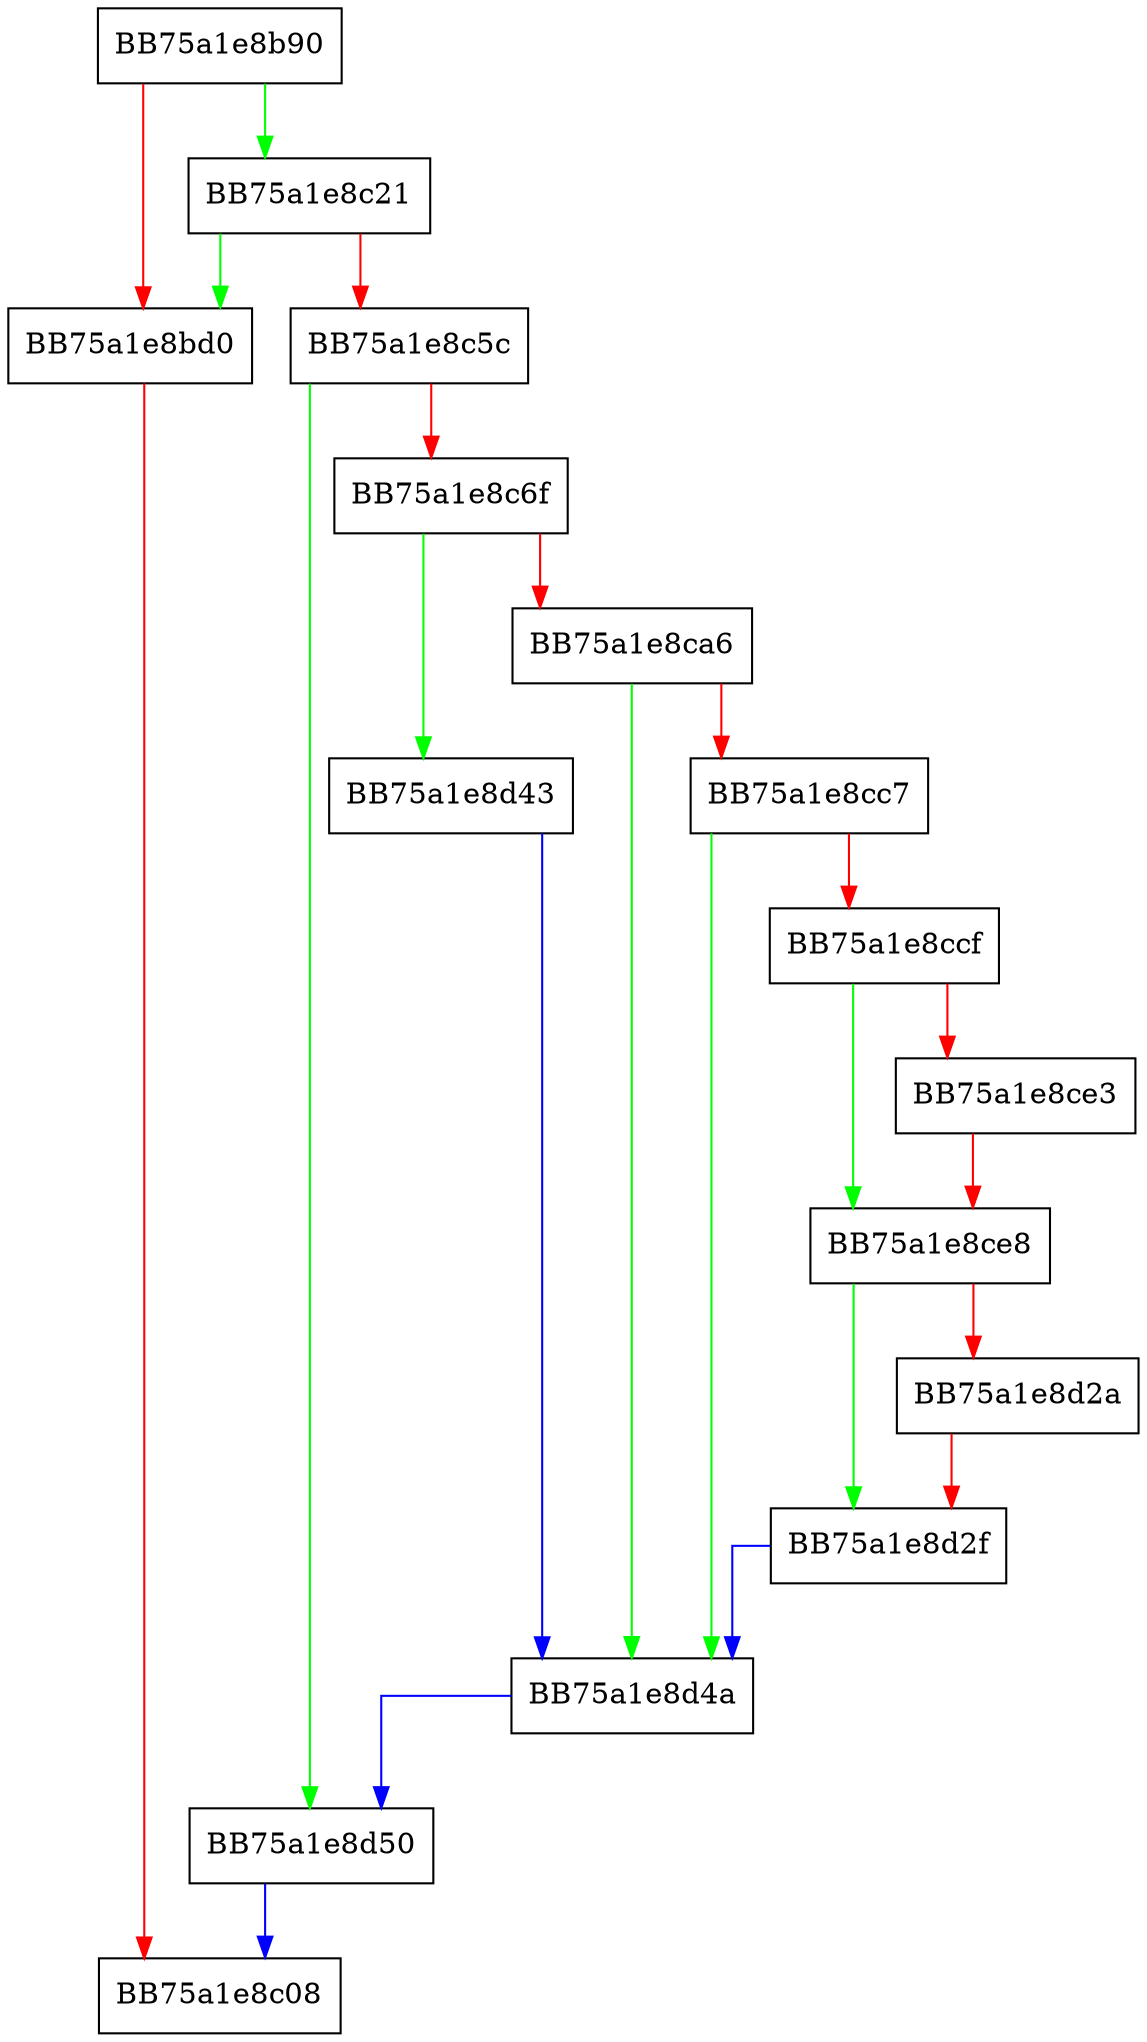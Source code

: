 digraph VMM_wrap_handle_error {
  node [shape="box"];
  graph [splines=ortho];
  BB75a1e8b90 -> BB75a1e8c21 [color="green"];
  BB75a1e8b90 -> BB75a1e8bd0 [color="red"];
  BB75a1e8bd0 -> BB75a1e8c08 [color="red"];
  BB75a1e8c21 -> BB75a1e8bd0 [color="green"];
  BB75a1e8c21 -> BB75a1e8c5c [color="red"];
  BB75a1e8c5c -> BB75a1e8d50 [color="green"];
  BB75a1e8c5c -> BB75a1e8c6f [color="red"];
  BB75a1e8c6f -> BB75a1e8d43 [color="green"];
  BB75a1e8c6f -> BB75a1e8ca6 [color="red"];
  BB75a1e8ca6 -> BB75a1e8d4a [color="green"];
  BB75a1e8ca6 -> BB75a1e8cc7 [color="red"];
  BB75a1e8cc7 -> BB75a1e8d4a [color="green"];
  BB75a1e8cc7 -> BB75a1e8ccf [color="red"];
  BB75a1e8ccf -> BB75a1e8ce8 [color="green"];
  BB75a1e8ccf -> BB75a1e8ce3 [color="red"];
  BB75a1e8ce3 -> BB75a1e8ce8 [color="red"];
  BB75a1e8ce8 -> BB75a1e8d2f [color="green"];
  BB75a1e8ce8 -> BB75a1e8d2a [color="red"];
  BB75a1e8d2a -> BB75a1e8d2f [color="red"];
  BB75a1e8d2f -> BB75a1e8d4a [color="blue"];
  BB75a1e8d43 -> BB75a1e8d4a [color="blue"];
  BB75a1e8d4a -> BB75a1e8d50 [color="blue"];
  BB75a1e8d50 -> BB75a1e8c08 [color="blue"];
}
